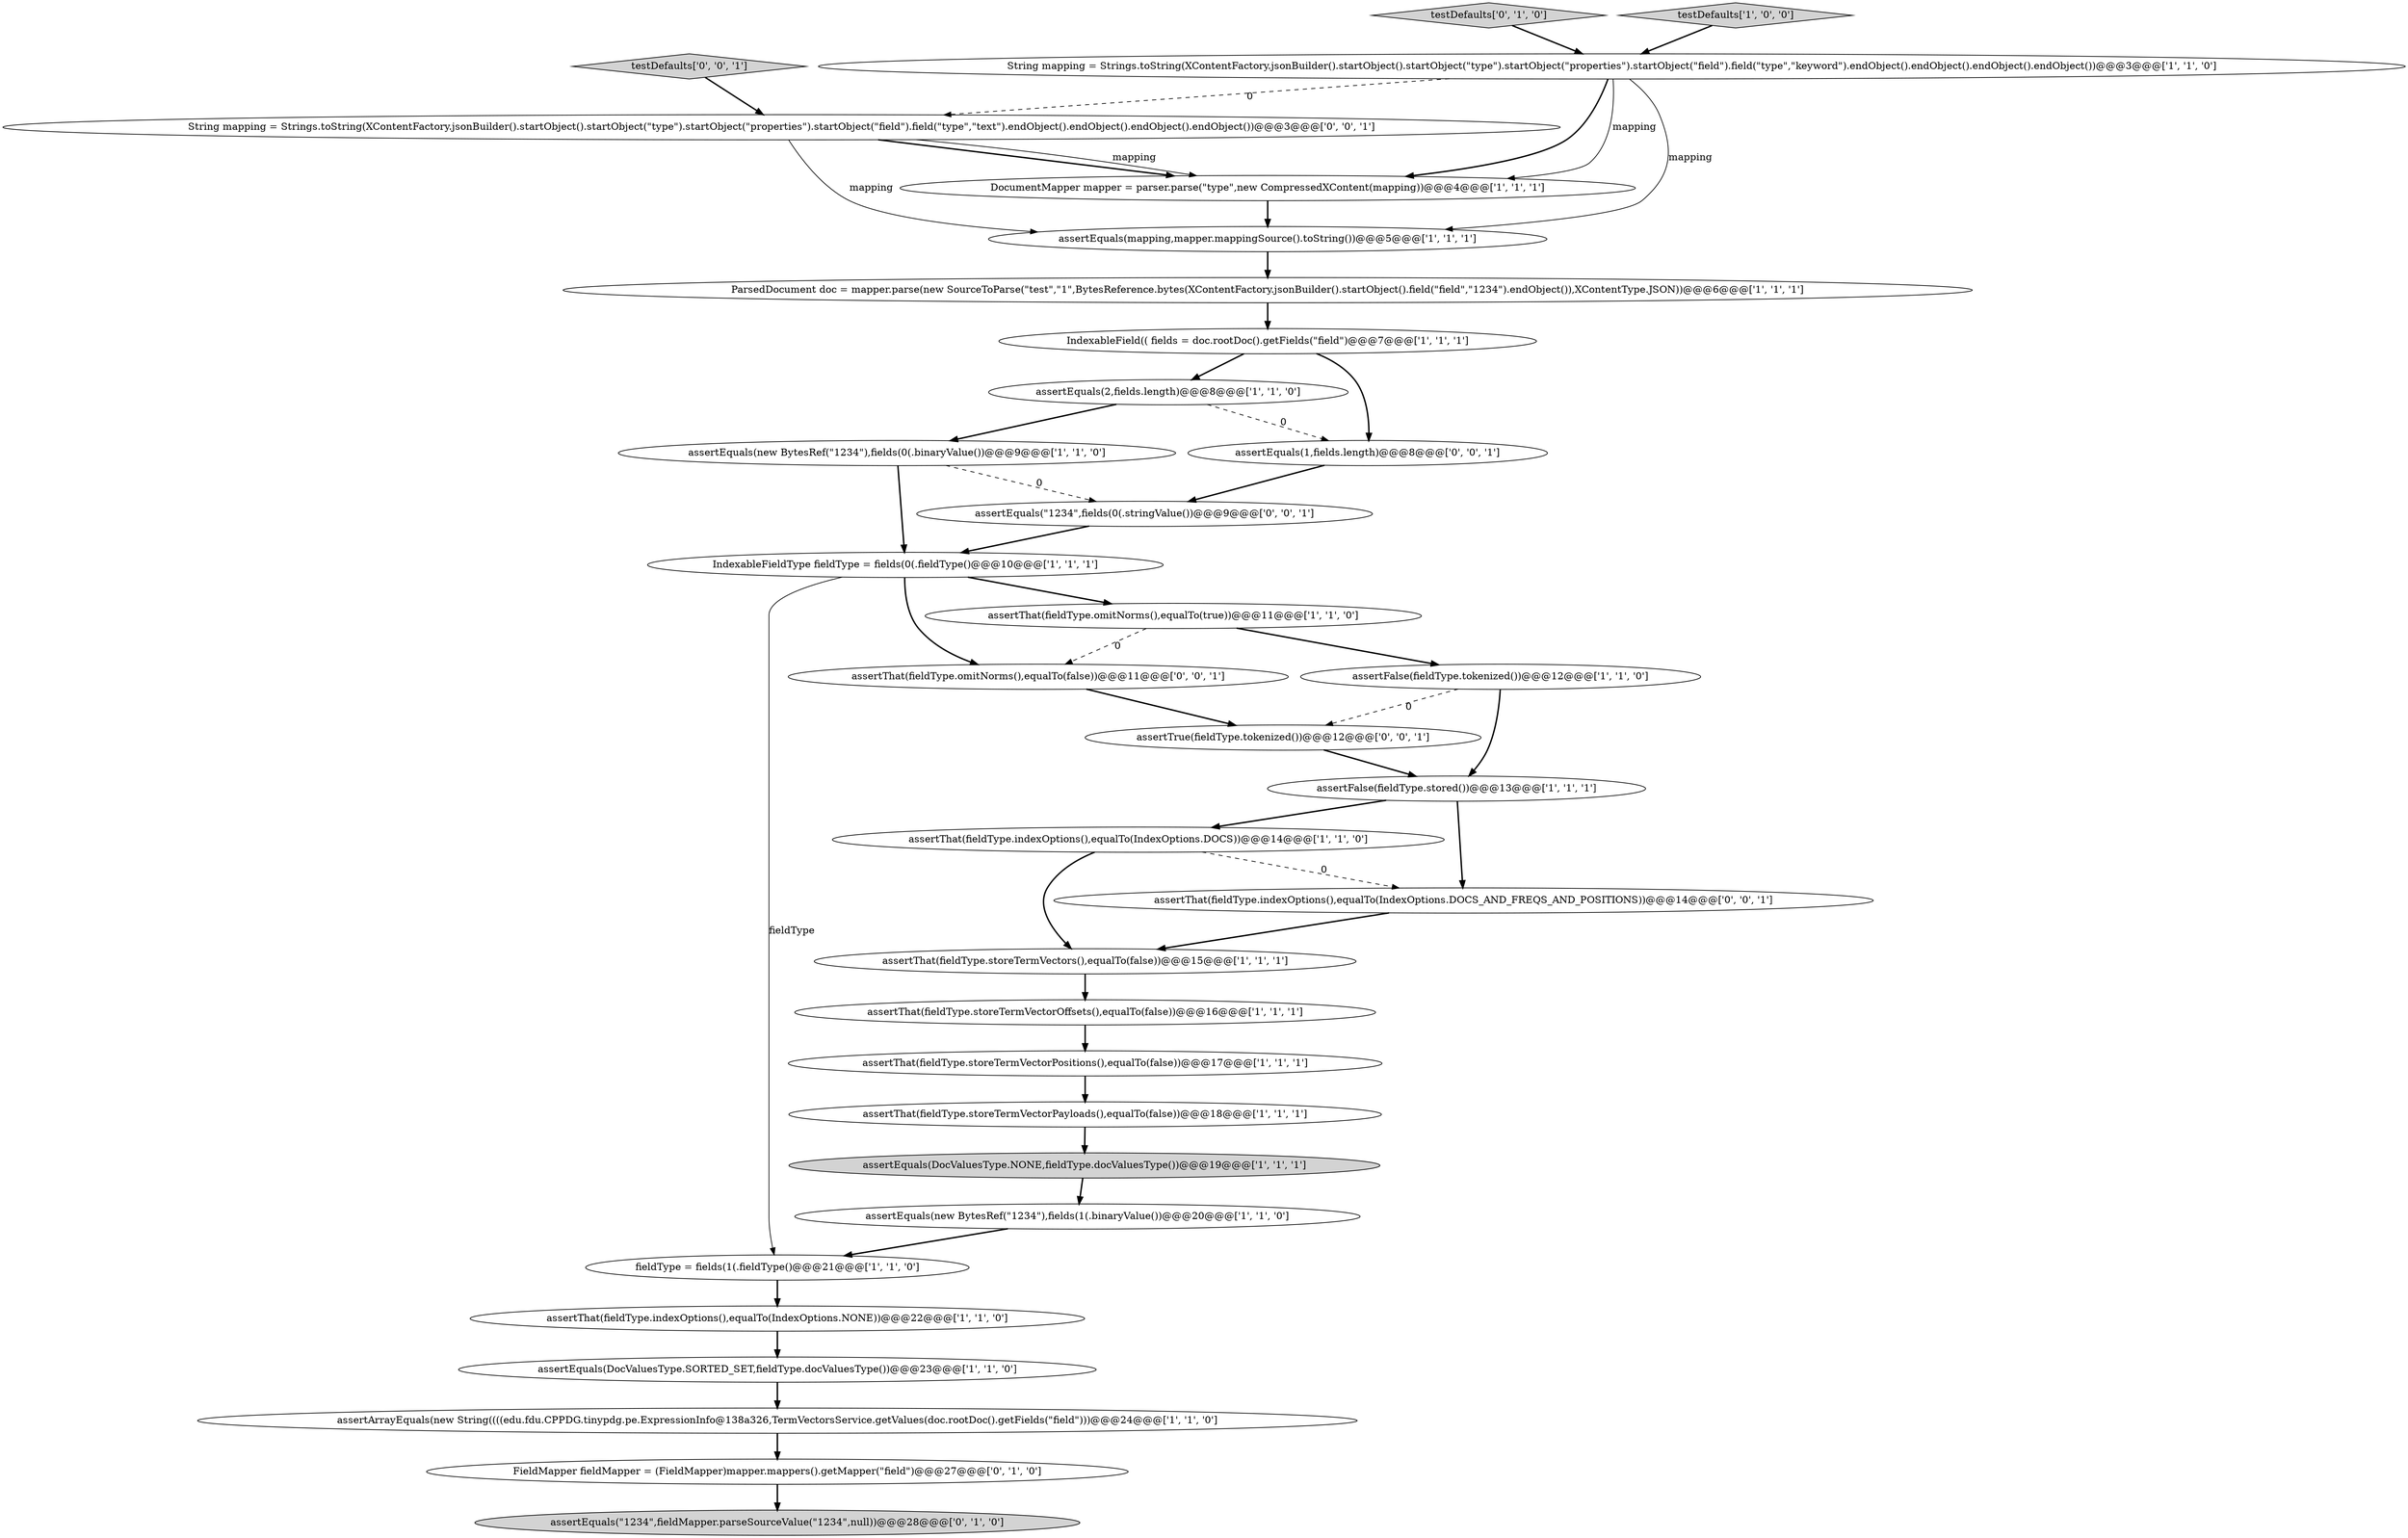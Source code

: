 digraph {
16 [style = filled, label = "IndexableField(( fields = doc.rootDoc().getFields(\"field\")@@@7@@@['1', '1', '1']", fillcolor = white, shape = ellipse image = "AAA0AAABBB1BBB"];
19 [style = filled, label = "IndexableFieldType fieldType = fields(0(.fieldType()@@@10@@@['1', '1', '1']", fillcolor = white, shape = ellipse image = "AAA0AAABBB1BBB"];
9 [style = filled, label = "assertThat(fieldType.storeTermVectorPositions(),equalTo(false))@@@17@@@['1', '1', '1']", fillcolor = white, shape = ellipse image = "AAA0AAABBB1BBB"];
12 [style = filled, label = "assertThat(fieldType.omitNorms(),equalTo(true))@@@11@@@['1', '1', '0']", fillcolor = white, shape = ellipse image = "AAA0AAABBB1BBB"];
30 [style = filled, label = "assertThat(fieldType.indexOptions(),equalTo(IndexOptions.DOCS_AND_FREQS_AND_POSITIONS))@@@14@@@['0', '0', '1']", fillcolor = white, shape = ellipse image = "AAA0AAABBB3BBB"];
24 [style = filled, label = "assertEquals(\"1234\",fieldMapper.parseSourceValue(\"1234\",null))@@@28@@@['0', '1', '0']", fillcolor = lightgray, shape = ellipse image = "AAA1AAABBB2BBB"];
13 [style = filled, label = "assertEquals(DocValuesType.SORTED_SET,fieldType.docValuesType())@@@23@@@['1', '1', '0']", fillcolor = white, shape = ellipse image = "AAA0AAABBB1BBB"];
8 [style = filled, label = "assertThat(fieldType.storeTermVectorPayloads(),equalTo(false))@@@18@@@['1', '1', '1']", fillcolor = white, shape = ellipse image = "AAA0AAABBB1BBB"];
17 [style = filled, label = "assertEquals(new BytesRef(\"1234\"),fields(0(.binaryValue())@@@9@@@['1', '1', '0']", fillcolor = white, shape = ellipse image = "AAA0AAABBB1BBB"];
23 [style = filled, label = "testDefaults['0', '1', '0']", fillcolor = lightgray, shape = diamond image = "AAA0AAABBB2BBB"];
31 [style = filled, label = "assertThat(fieldType.omitNorms(),equalTo(false))@@@11@@@['0', '0', '1']", fillcolor = white, shape = ellipse image = "AAA0AAABBB3BBB"];
25 [style = filled, label = "FieldMapper fieldMapper = (FieldMapper)mapper.mappers().getMapper(\"field\")@@@27@@@['0', '1', '0']", fillcolor = white, shape = ellipse image = "AAA1AAABBB2BBB"];
3 [style = filled, label = "testDefaults['1', '0', '0']", fillcolor = lightgray, shape = diamond image = "AAA0AAABBB1BBB"];
26 [style = filled, label = "assertEquals(1,fields.length)@@@8@@@['0', '0', '1']", fillcolor = white, shape = ellipse image = "AAA0AAABBB3BBB"];
11 [style = filled, label = "assertEquals(2,fields.length)@@@8@@@['1', '1', '0']", fillcolor = white, shape = ellipse image = "AAA0AAABBB1BBB"];
27 [style = filled, label = "testDefaults['0', '0', '1']", fillcolor = lightgray, shape = diamond image = "AAA0AAABBB3BBB"];
20 [style = filled, label = "assertEquals(mapping,mapper.mappingSource().toString())@@@5@@@['1', '1', '1']", fillcolor = white, shape = ellipse image = "AAA0AAABBB1BBB"];
14 [style = filled, label = "assertThat(fieldType.storeTermVectors(),equalTo(false))@@@15@@@['1', '1', '1']", fillcolor = white, shape = ellipse image = "AAA0AAABBB1BBB"];
10 [style = filled, label = "fieldType = fields(1(.fieldType()@@@21@@@['1', '1', '0']", fillcolor = white, shape = ellipse image = "AAA0AAABBB1BBB"];
18 [style = filled, label = "assertThat(fieldType.indexOptions(),equalTo(IndexOptions.NONE))@@@22@@@['1', '1', '0']", fillcolor = white, shape = ellipse image = "AAA0AAABBB1BBB"];
22 [style = filled, label = "assertThat(fieldType.storeTermVectorOffsets(),equalTo(false))@@@16@@@['1', '1', '1']", fillcolor = white, shape = ellipse image = "AAA0AAABBB1BBB"];
15 [style = filled, label = "DocumentMapper mapper = parser.parse(\"type\",new CompressedXContent(mapping))@@@4@@@['1', '1', '1']", fillcolor = white, shape = ellipse image = "AAA0AAABBB1BBB"];
28 [style = filled, label = "String mapping = Strings.toString(XContentFactory.jsonBuilder().startObject().startObject(\"type\").startObject(\"properties\").startObject(\"field\").field(\"type\",\"text\").endObject().endObject().endObject().endObject())@@@3@@@['0', '0', '1']", fillcolor = white, shape = ellipse image = "AAA0AAABBB3BBB"];
1 [style = filled, label = "assertThat(fieldType.indexOptions(),equalTo(IndexOptions.DOCS))@@@14@@@['1', '1', '0']", fillcolor = white, shape = ellipse image = "AAA0AAABBB1BBB"];
0 [style = filled, label = "assertFalse(fieldType.stored())@@@13@@@['1', '1', '1']", fillcolor = white, shape = ellipse image = "AAA0AAABBB1BBB"];
6 [style = filled, label = "ParsedDocument doc = mapper.parse(new SourceToParse(\"test\",\"1\",BytesReference.bytes(XContentFactory.jsonBuilder().startObject().field(\"field\",\"1234\").endObject()),XContentType.JSON))@@@6@@@['1', '1', '1']", fillcolor = white, shape = ellipse image = "AAA0AAABBB1BBB"];
32 [style = filled, label = "assertEquals(\"1234\",fields(0(.stringValue())@@@9@@@['0', '0', '1']", fillcolor = white, shape = ellipse image = "AAA0AAABBB3BBB"];
4 [style = filled, label = "assertFalse(fieldType.tokenized())@@@12@@@['1', '1', '0']", fillcolor = white, shape = ellipse image = "AAA0AAABBB1BBB"];
2 [style = filled, label = "String mapping = Strings.toString(XContentFactory.jsonBuilder().startObject().startObject(\"type\").startObject(\"properties\").startObject(\"field\").field(\"type\",\"keyword\").endObject().endObject().endObject().endObject())@@@3@@@['1', '1', '0']", fillcolor = white, shape = ellipse image = "AAA0AAABBB1BBB"];
21 [style = filled, label = "assertEquals(new BytesRef(\"1234\"),fields(1(.binaryValue())@@@20@@@['1', '1', '0']", fillcolor = white, shape = ellipse image = "AAA0AAABBB1BBB"];
5 [style = filled, label = "assertArrayEquals(new String((((edu.fdu.CPPDG.tinypdg.pe.ExpressionInfo@138a326,TermVectorsService.getValues(doc.rootDoc().getFields(\"field\")))@@@24@@@['1', '1', '0']", fillcolor = white, shape = ellipse image = "AAA0AAABBB1BBB"];
29 [style = filled, label = "assertTrue(fieldType.tokenized())@@@12@@@['0', '0', '1']", fillcolor = white, shape = ellipse image = "AAA0AAABBB3BBB"];
7 [style = filled, label = "assertEquals(DocValuesType.NONE,fieldType.docValuesType())@@@19@@@['1', '1', '1']", fillcolor = lightgray, shape = ellipse image = "AAA0AAABBB1BBB"];
2->20 [style = solid, label="mapping"];
32->19 [style = bold, label=""];
23->2 [style = bold, label=""];
4->29 [style = dashed, label="0"];
1->30 [style = dashed, label="0"];
20->6 [style = bold, label=""];
11->26 [style = dashed, label="0"];
16->26 [style = bold, label=""];
3->2 [style = bold, label=""];
27->28 [style = bold, label=""];
17->19 [style = bold, label=""];
25->24 [style = bold, label=""];
12->4 [style = bold, label=""];
18->13 [style = bold, label=""];
11->17 [style = bold, label=""];
2->15 [style = solid, label="mapping"];
1->14 [style = bold, label=""];
22->9 [style = bold, label=""];
0->1 [style = bold, label=""];
7->21 [style = bold, label=""];
21->10 [style = bold, label=""];
28->15 [style = bold, label=""];
10->18 [style = bold, label=""];
29->0 [style = bold, label=""];
6->16 [style = bold, label=""];
28->15 [style = solid, label="mapping"];
5->25 [style = bold, label=""];
26->32 [style = bold, label=""];
15->20 [style = bold, label=""];
17->32 [style = dashed, label="0"];
8->7 [style = bold, label=""];
0->30 [style = bold, label=""];
12->31 [style = dashed, label="0"];
28->20 [style = solid, label="mapping"];
19->31 [style = bold, label=""];
9->8 [style = bold, label=""];
31->29 [style = bold, label=""];
30->14 [style = bold, label=""];
19->10 [style = solid, label="fieldType"];
16->11 [style = bold, label=""];
19->12 [style = bold, label=""];
2->28 [style = dashed, label="0"];
2->15 [style = bold, label=""];
13->5 [style = bold, label=""];
4->0 [style = bold, label=""];
14->22 [style = bold, label=""];
}
